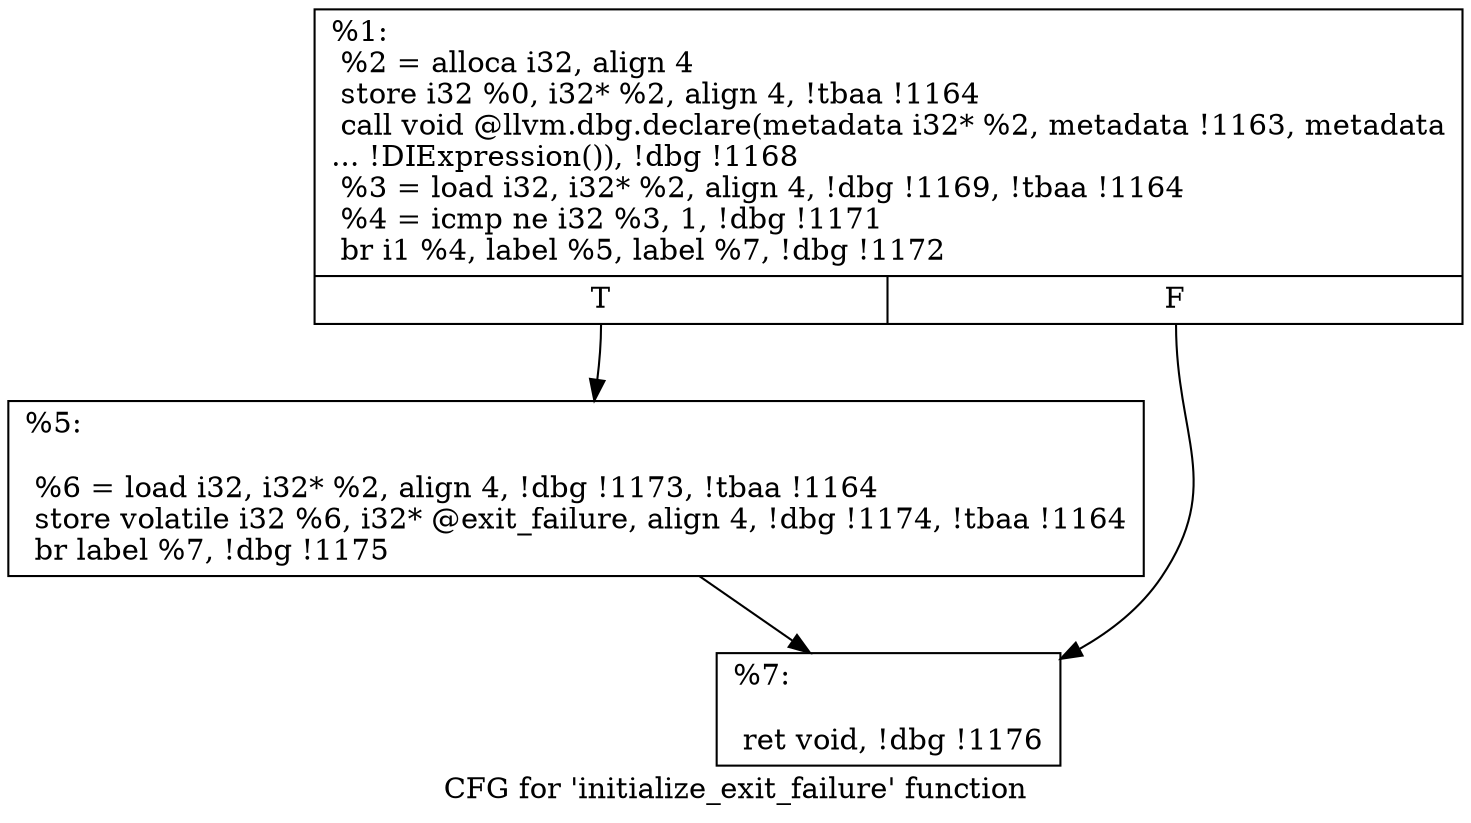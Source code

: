 digraph "CFG for 'initialize_exit_failure' function" {
	label="CFG for 'initialize_exit_failure' function";

	Node0x15f0070 [shape=record,label="{%1:\l  %2 = alloca i32, align 4\l  store i32 %0, i32* %2, align 4, !tbaa !1164\l  call void @llvm.dbg.declare(metadata i32* %2, metadata !1163, metadata\l... !DIExpression()), !dbg !1168\l  %3 = load i32, i32* %2, align 4, !dbg !1169, !tbaa !1164\l  %4 = icmp ne i32 %3, 1, !dbg !1171\l  br i1 %4, label %5, label %7, !dbg !1172\l|{<s0>T|<s1>F}}"];
	Node0x15f0070:s0 -> Node0x1591b00;
	Node0x15f0070:s1 -> Node0x1591b50;
	Node0x1591b00 [shape=record,label="{%5:\l\l  %6 = load i32, i32* %2, align 4, !dbg !1173, !tbaa !1164\l  store volatile i32 %6, i32* @exit_failure, align 4, !dbg !1174, !tbaa !1164\l  br label %7, !dbg !1175\l}"];
	Node0x1591b00 -> Node0x1591b50;
	Node0x1591b50 [shape=record,label="{%7:\l\l  ret void, !dbg !1176\l}"];
}
